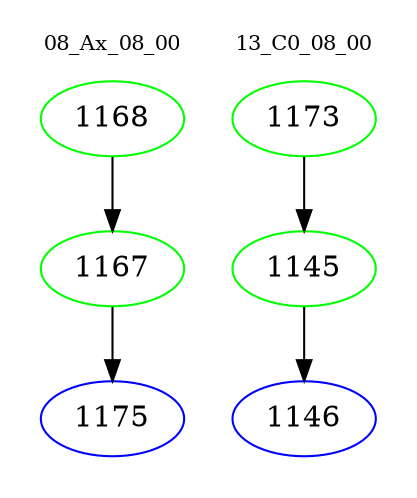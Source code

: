 digraph{
subgraph cluster_0 {
color = white
label = "08_Ax_08_00";
fontsize=10;
T0_1168 [label="1168", color="green"]
T0_1168 -> T0_1167 [color="black"]
T0_1167 [label="1167", color="green"]
T0_1167 -> T0_1175 [color="black"]
T0_1175 [label="1175", color="blue"]
}
subgraph cluster_1 {
color = white
label = "13_C0_08_00";
fontsize=10;
T1_1173 [label="1173", color="green"]
T1_1173 -> T1_1145 [color="black"]
T1_1145 [label="1145", color="green"]
T1_1145 -> T1_1146 [color="black"]
T1_1146 [label="1146", color="blue"]
}
}
